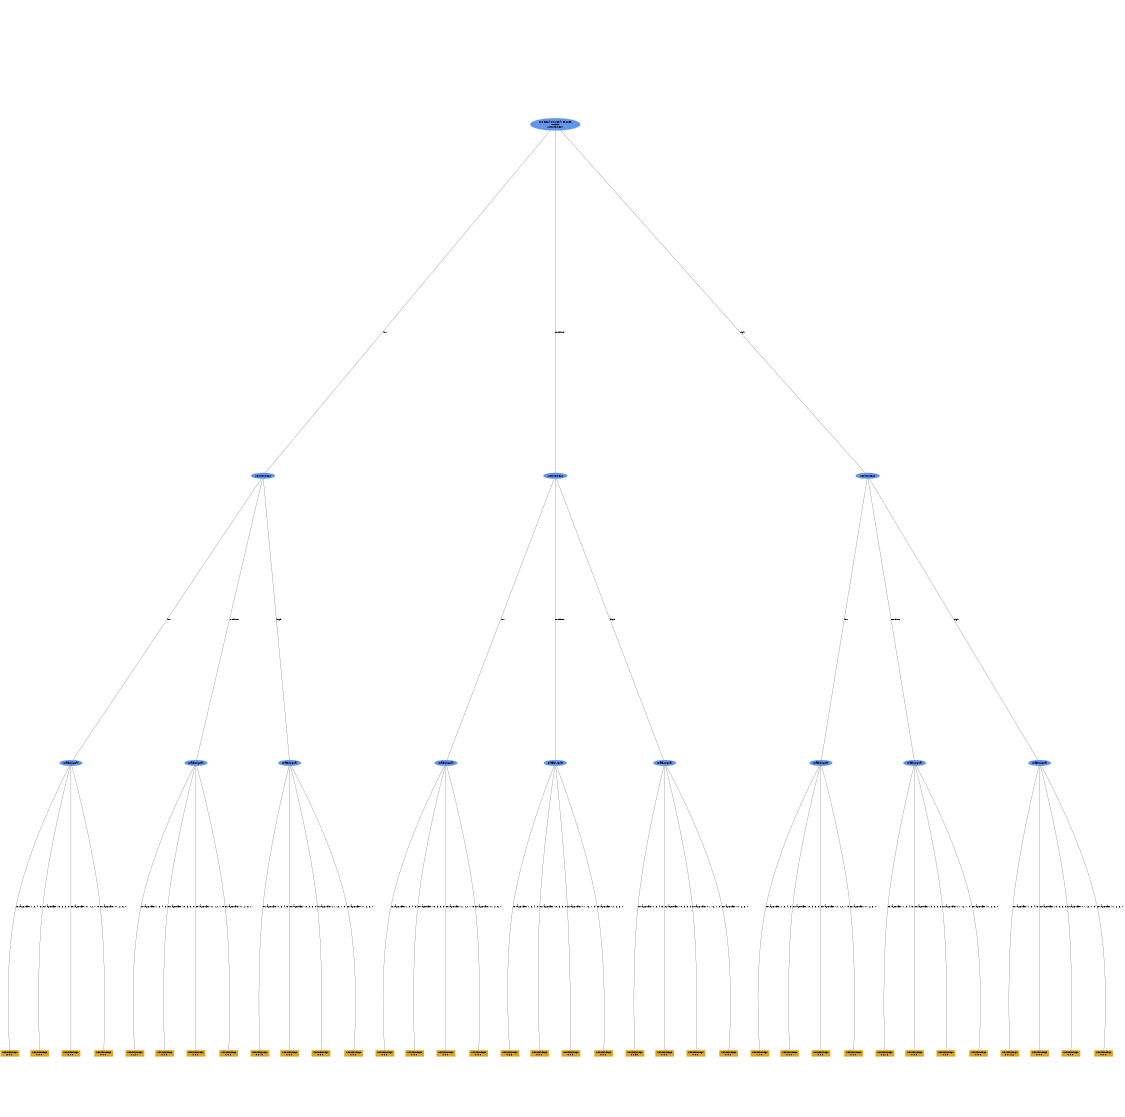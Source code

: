 digraph "DD" {
size = "7.5,10"
ratio=1.0;
center = true;
edge [dir = none];
{ rank = same; node [shape=ellipse, style=filled, color=cornflowerblue];"25759" [label="score=64.29123541992695\nN=250\nWest_in_seg1"];}
{ rank = same; node [shape=ellipse, style=filled, color=cornflowerblue];"25772" [label="West_in_seg0"];}
{ rank = same; node [shape=ellipse, style=filled, color=cornflowerblue];"25785" [label="West_in_seg0"];}
{ rank = same; node [shape=ellipse, style=filled, color=cornflowerblue];"25798" [label="West_in_seg0"];}
{ rank = same; node [shape=ellipse, style=filled, color=cornflowerblue];"25807" [label="TrafficSignal"];}
{ rank = same; node [shape=ellipse, style=filled, color=cornflowerblue];"25817" [label="TrafficSignal"];}
{ rank = same; node [shape=ellipse, style=filled, color=cornflowerblue];"25827" [label="TrafficSignal"];}
{ rank = same; node [shape=ellipse, style=filled, color=cornflowerblue];"25837" [label="TrafficSignal"];}
{ rank = same; node [shape=ellipse, style=filled, color=cornflowerblue];"25847" [label="TrafficSignal"];}
{ rank = same; node [shape=ellipse, style=filled, color=cornflowerblue];"25857" [label="TrafficSignal"];}
{ rank = same; node [shape=ellipse, style=filled, color=cornflowerblue];"25867" [label="TrafficSignal"];}
{ rank = same; node [shape=ellipse, style=filled, color=cornflowerblue];"25877" [label="TrafficSignal"];}
{ rank = same; node [shape=ellipse, style=filled, color=cornflowerblue];"25887" [label="TrafficSignal"];}
{ rank = same; node [shape=box, style=filled, color=goldenrod];"25808" [label="West_in_seg0\n3 0 0 "];}
{ rank = same; node [shape=box, style=filled, color=goldenrod];"25809" [label="West_in_seg0\n0 0 0 "];}
{ rank = same; node [shape=box, style=filled, color=goldenrod];"25810" [label="West_in_seg0\n0 0 0 "];}
{ rank = same; node [shape=box, style=filled, color=goldenrod];"25811" [label="West_in_seg0\n0 0 0 "];}
{ rank = same; node [shape=box, style=filled, color=goldenrod];"25818" [label="West_in_seg0\n0 12 1 "];}
{ rank = same; node [shape=box, style=filled, color=goldenrod];"25819" [label="West_in_seg0\n0 0 0 "];}
{ rank = same; node [shape=box, style=filled, color=goldenrod];"25820" [label="West_in_seg0\n0 0 0 "];}
{ rank = same; node [shape=box, style=filled, color=goldenrod];"25821" [label="West_in_seg0\n0 0 0 "];}
{ rank = same; node [shape=box, style=filled, color=goldenrod];"25828" [label="West_in_seg0\n0 0 40 "];}
{ rank = same; node [shape=box, style=filled, color=goldenrod];"25829" [label="West_in_seg0\n0 0 0 "];}
{ rank = same; node [shape=box, style=filled, color=goldenrod];"25830" [label="West_in_seg0\n0 0 0 "];}
{ rank = same; node [shape=box, style=filled, color=goldenrod];"25831" [label="West_in_seg0\n0 0 0 "];}
{ rank = same; node [shape=box, style=filled, color=goldenrod];"25838" [label="West_in_seg0\n0 0 0 "];}
{ rank = same; node [shape=box, style=filled, color=goldenrod];"25839" [label="West_in_seg0\n0 0 0 "];}
{ rank = same; node [shape=box, style=filled, color=goldenrod];"25840" [label="West_in_seg0\n0 0 0 "];}
{ rank = same; node [shape=box, style=filled, color=goldenrod];"25841" [label="West_in_seg0\n0 0 0 "];}
{ rank = same; node [shape=box, style=filled, color=goldenrod];"25848" [label="West_in_seg0\n0 3 3 "];}
{ rank = same; node [shape=box, style=filled, color=goldenrod];"25849" [label="West_in_seg0\n0 0 0 "];}
{ rank = same; node [shape=box, style=filled, color=goldenrod];"25850" [label="West_in_seg0\n0 0 0 "];}
{ rank = same; node [shape=box, style=filled, color=goldenrod];"25851" [label="West_in_seg0\n0 0 0 "];}
{ rank = same; node [shape=box, style=filled, color=goldenrod];"25858" [label="West_in_seg0\n0 0 50 "];}
{ rank = same; node [shape=box, style=filled, color=goldenrod];"25859" [label="West_in_seg0\n0 0 0 "];}
{ rank = same; node [shape=box, style=filled, color=goldenrod];"25860" [label="West_in_seg0\n0 0 0 "];}
{ rank = same; node [shape=box, style=filled, color=goldenrod];"25861" [label="West_in_seg0\n0 0 0 "];}
{ rank = same; node [shape=box, style=filled, color=goldenrod];"25868" [label="West_in_seg0\n1 1 0 "];}
{ rank = same; node [shape=box, style=filled, color=goldenrod];"25869" [label="West_in_seg0\n0 0 0 "];}
{ rank = same; node [shape=box, style=filled, color=goldenrod];"25870" [label="West_in_seg0\n0 0 0 "];}
{ rank = same; node [shape=box, style=filled, color=goldenrod];"25871" [label="West_in_seg0\n0 0 0 "];}
{ rank = same; node [shape=box, style=filled, color=goldenrod];"25878" [label="West_in_seg0\n0 21 3 "];}
{ rank = same; node [shape=box, style=filled, color=goldenrod];"25879" [label="West_in_seg0\n0 0 0 "];}
{ rank = same; node [shape=box, style=filled, color=goldenrod];"25880" [label="West_in_seg0\n0 0 0 "];}
{ rank = same; node [shape=box, style=filled, color=goldenrod];"25881" [label="West_in_seg0\n0 0 0 "];}
{ rank = same; node [shape=box, style=filled, color=goldenrod];"25888" [label="West_in_seg0\n0 0 112 "];}
{ rank = same; node [shape=box, style=filled, color=goldenrod];"25889" [label="West_in_seg0\n0 0 0 "];}
{ rank = same; node [shape=box, style=filled, color=goldenrod];"25890" [label="West_in_seg0\n0 0 0 "];}
{ rank = same; node [shape=box, style=filled, color=goldenrod];"25891" [label="West_in_seg0\n0 0 0 "];}
"25759" -> "25772" [label = "low"];
"25759" -> "25785" [label = "medium"];
"25759" -> "25798" [label = "high"];
"25772" -> "25807" [label = "low"];
"25772" -> "25817" [label = "medium"];
"25772" -> "25827" [label = "high"];
"25785" -> "25837" [label = "low"];
"25785" -> "25847" [label = "medium"];
"25785" -> "25857" [label = "high"];
"25798" -> "25867" [label = "low"];
"25798" -> "25877" [label = "medium"];
"25798" -> "25887" [label = "high"];
"25807" -> "25808" [label = "ArrayBuffer(1, 3, 4, 5)"];
"25807" -> "25809" [label = "ArrayBuffer(10, 3, 5, 8)"];
"25807" -> "25810" [label = "ArrayBuffer(11, 12, 7, 9)"];
"25807" -> "25811" [label = "ArrayBuffer(11, 2, 6, 7)"];
"25817" -> "25818" [label = "ArrayBuffer(1, 3, 4, 5)"];
"25817" -> "25819" [label = "ArrayBuffer(10, 3, 5, 8)"];
"25817" -> "25820" [label = "ArrayBuffer(11, 12, 7, 9)"];
"25817" -> "25821" [label = "ArrayBuffer(11, 2, 6, 7)"];
"25827" -> "25828" [label = "ArrayBuffer(1, 3, 4, 5)"];
"25827" -> "25829" [label = "ArrayBuffer(10, 3, 5, 8)"];
"25827" -> "25830" [label = "ArrayBuffer(11, 12, 7, 9)"];
"25827" -> "25831" [label = "ArrayBuffer(11, 2, 6, 7)"];
"25837" -> "25838" [label = "ArrayBuffer(1, 3, 4, 5)"];
"25837" -> "25839" [label = "ArrayBuffer(10, 3, 5, 8)"];
"25837" -> "25840" [label = "ArrayBuffer(11, 12, 7, 9)"];
"25837" -> "25841" [label = "ArrayBuffer(11, 2, 6, 7)"];
"25847" -> "25848" [label = "ArrayBuffer(1, 3, 4, 5)"];
"25847" -> "25849" [label = "ArrayBuffer(10, 3, 5, 8)"];
"25847" -> "25850" [label = "ArrayBuffer(11, 12, 7, 9)"];
"25847" -> "25851" [label = "ArrayBuffer(11, 2, 6, 7)"];
"25857" -> "25858" [label = "ArrayBuffer(1, 3, 4, 5)"];
"25857" -> "25859" [label = "ArrayBuffer(10, 3, 5, 8)"];
"25857" -> "25860" [label = "ArrayBuffer(11, 12, 7, 9)"];
"25857" -> "25861" [label = "ArrayBuffer(11, 2, 6, 7)"];
"25867" -> "25868" [label = "ArrayBuffer(1, 3, 4, 5)"];
"25867" -> "25869" [label = "ArrayBuffer(10, 3, 5, 8)"];
"25867" -> "25870" [label = "ArrayBuffer(11, 12, 7, 9)"];
"25867" -> "25871" [label = "ArrayBuffer(11, 2, 6, 7)"];
"25877" -> "25878" [label = "ArrayBuffer(1, 3, 4, 5)"];
"25877" -> "25879" [label = "ArrayBuffer(10, 3, 5, 8)"];
"25877" -> "25880" [label = "ArrayBuffer(11, 12, 7, 9)"];
"25877" -> "25881" [label = "ArrayBuffer(11, 2, 6, 7)"];
"25887" -> "25888" [label = "ArrayBuffer(1, 3, 4, 5)"];
"25887" -> "25889" [label = "ArrayBuffer(10, 3, 5, 8)"];
"25887" -> "25890" [label = "ArrayBuffer(11, 12, 7, 9)"];
"25887" -> "25891" [label = "ArrayBuffer(11, 2, 6, 7)"];

}